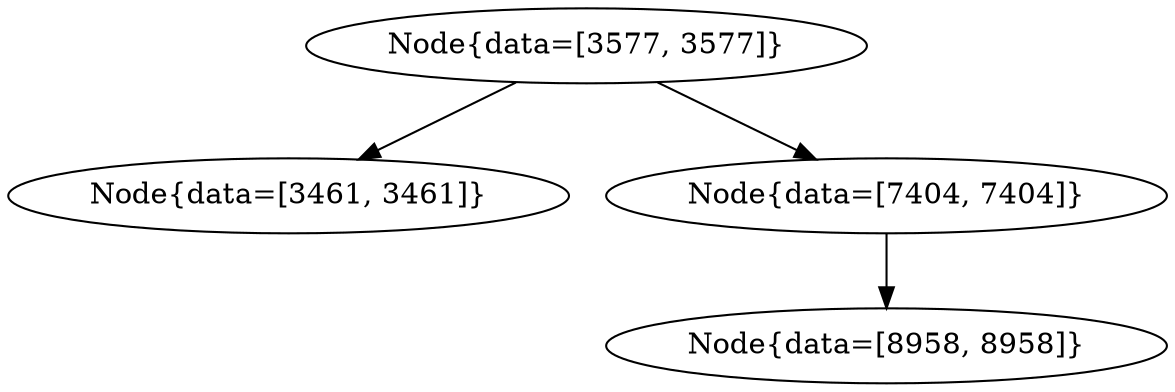 digraph G{
351343770 [label="Node{data=[3577, 3577]}"]
351343770 -> 1337777267
1337777267 [label="Node{data=[3461, 3461]}"]
351343770 -> 949092886
949092886 [label="Node{data=[7404, 7404]}"]
949092886 -> 1343259315
1343259315 [label="Node{data=[8958, 8958]}"]
}
